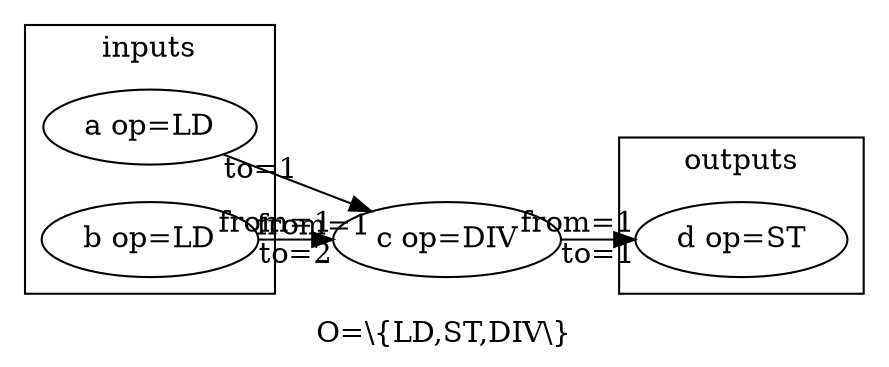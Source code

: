 digraph{
#verticalLinear
#height 150
#horizontalLinear
#include

  rankdir = LR;

  subgraph cluster_inputs {
  label="inputs";
  a[label="a op=LD"]
  b[label="b op=LD"]
  };

  subgraph cluster_outputs {
  label="outputs";
  d[label="d op=ST"]
  };

  c[label="c op=DIV"]

  a -> c [headlabel="from=1", taillabel="to=1"];
  b -> c [headlabel="from=1", taillabel="to=2"];
  c -> d [headlabel="from=1", taillabel="to=1"];
  label="O=\\{LD,ST,DIV\\}";
}
